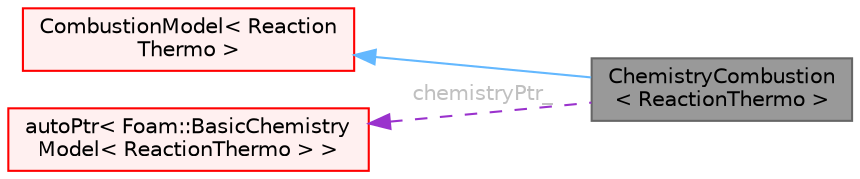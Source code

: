 digraph "ChemistryCombustion&lt; ReactionThermo &gt;"
{
 // LATEX_PDF_SIZE
  bgcolor="transparent";
  edge [fontname=Helvetica,fontsize=10,labelfontname=Helvetica,labelfontsize=10];
  node [fontname=Helvetica,fontsize=10,shape=box,height=0.2,width=0.4];
  rankdir="LR";
  Node1 [id="Node000001",label="ChemistryCombustion\l\< ReactionThermo \>",height=0.2,width=0.4,color="gray40", fillcolor="grey60", style="filled", fontcolor="black",tooltip="Chemistry model wrapper for combustion models."];
  Node2 -> Node1 [id="edge1_Node000001_Node000002",dir="back",color="steelblue1",style="solid",tooltip=" "];
  Node2 [id="Node000002",label="CombustionModel\< Reaction\lThermo \>",height=0.2,width=0.4,color="red", fillcolor="#FFF0F0", style="filled",URL="$classFoam_1_1CombustionModel.html",tooltip="Combustion models for templated thermodynamics."];
  Node78 -> Node1 [id="edge2_Node000001_Node000078",dir="back",color="darkorchid3",style="dashed",tooltip=" ",label=" chemistryPtr_",fontcolor="grey" ];
  Node78 [id="Node000078",label="autoPtr\< Foam::BasicChemistry\lModel\< ReactionThermo \> \>",height=0.2,width=0.4,color="red", fillcolor="#FFF0F0", style="filled",URL="$classFoam_1_1autoPtr.html",tooltip=" "];
}
